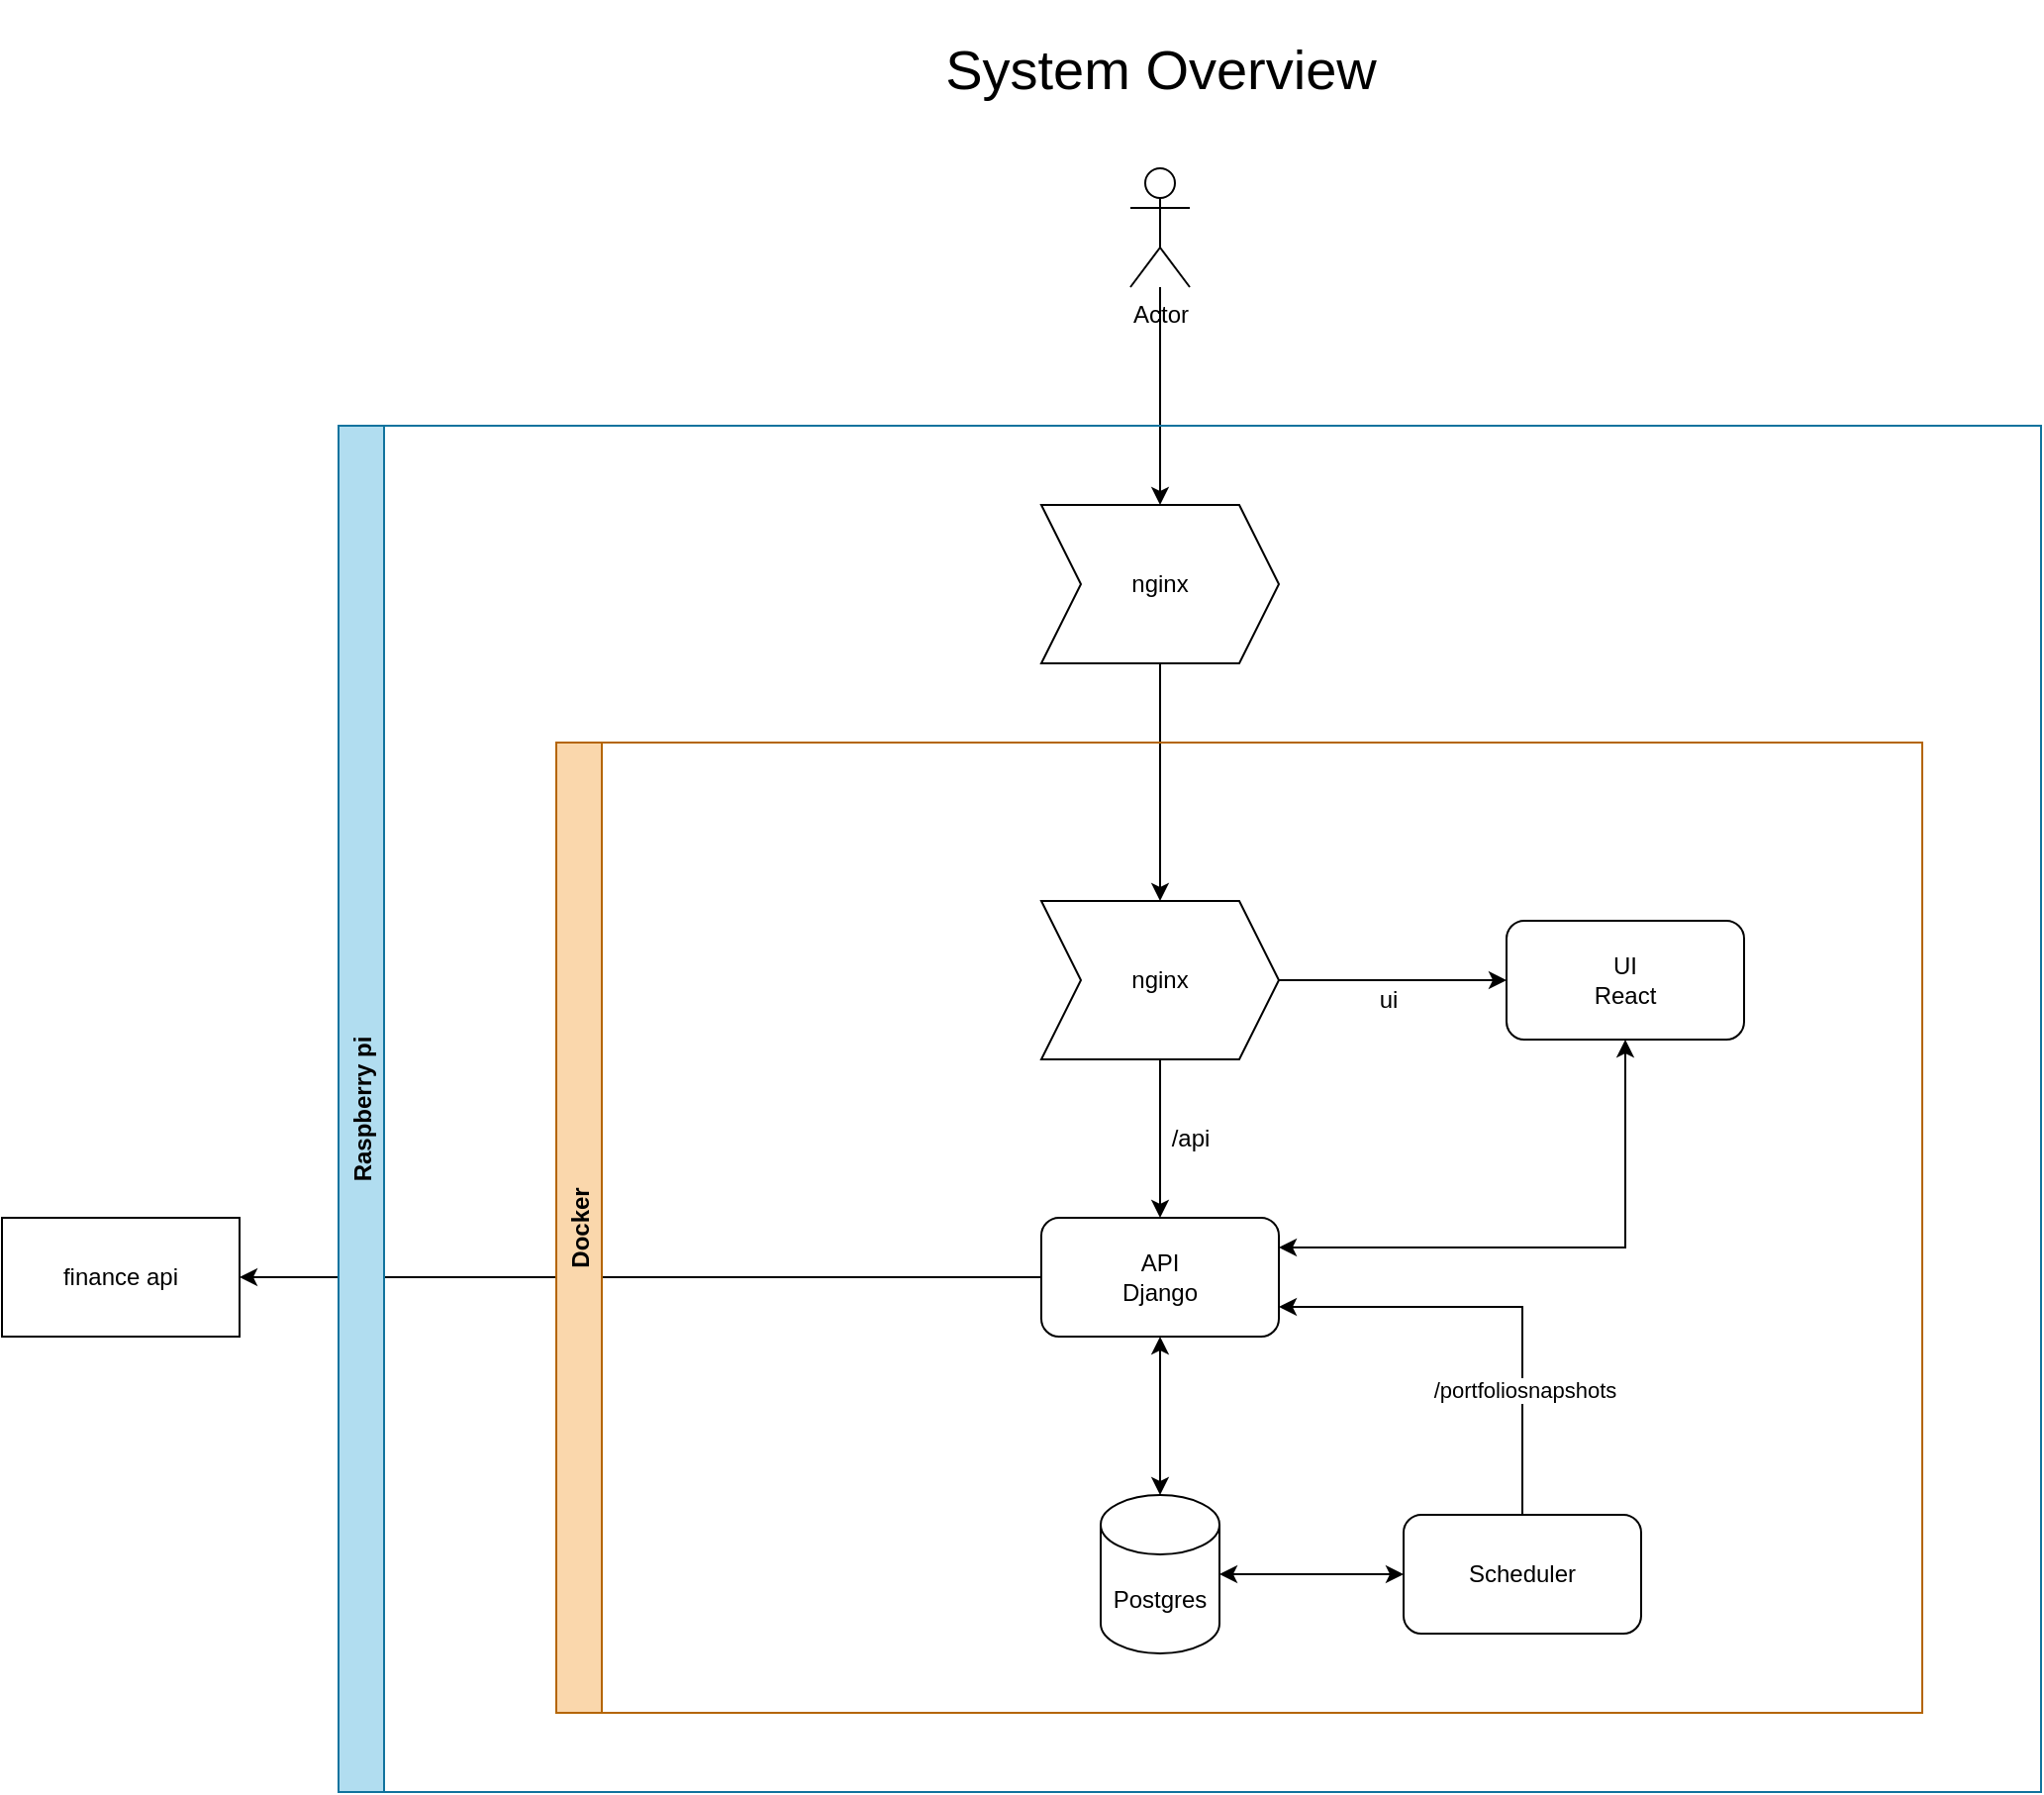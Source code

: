 <mxfile version="17.4.2" type="device"><diagram id="oIsBS27w__iItVFfS3Av" name="Page-1"><mxGraphModel dx="1835" dy="1196" grid="1" gridSize="10" guides="1" tooltips="1" connect="1" arrows="1" fold="1" page="1" pageScale="1" pageWidth="413" pageHeight="291" math="0" shadow="0"><root><mxCell id="0"/><mxCell id="1" parent="0"/><mxCell id="eSicjj2s8_FypHe1NQ5k-48" style="edgeStyle=orthogonalEdgeStyle;rounded=0;orthogonalLoop=1;jettySize=auto;html=1;startArrow=none;startFill=0;endArrow=classic;endFill=1;" parent="1" source="eSicjj2s8_FypHe1NQ5k-7" target="eSicjj2s8_FypHe1NQ5k-47" edge="1"><mxGeometry relative="1" as="geometry"/></mxCell><mxCell id="eSicjj2s8_FypHe1NQ5k-7" value="Actor" style="shape=umlActor;verticalLabelPosition=bottom;verticalAlign=top;html=1;outlineConnect=0;" parent="1" vertex="1"><mxGeometry x="262" y="-145" width="30" height="60" as="geometry"/></mxCell><mxCell id="eSicjj2s8_FypHe1NQ5k-42" style="edgeStyle=orthogonalEdgeStyle;rounded=0;orthogonalLoop=1;jettySize=auto;html=1;entryX=1;entryY=0.5;entryDx=0;entryDy=0;startArrow=none;startFill=0;endArrow=classic;endFill=1;" parent="1" source="eSicjj2s8_FypHe1NQ5k-30" target="eSicjj2s8_FypHe1NQ5k-41" edge="1"><mxGeometry relative="1" as="geometry"/></mxCell><mxCell id="eSicjj2s8_FypHe1NQ5k-40" value="Raspberry pi" style="swimlane;horizontal=0;fillColor=#b1ddf0;strokeColor=#10739e;" parent="1" vertex="1"><mxGeometry x="-138" y="-15" width="860" height="690" as="geometry"/></mxCell><mxCell id="eSicjj2s8_FypHe1NQ5k-27" value="UI&lt;br&gt;React" style="rounded=1;whiteSpace=wrap;html=1;" parent="eSicjj2s8_FypHe1NQ5k-40" vertex="1"><mxGeometry x="590" y="250" width="120" height="60" as="geometry"/></mxCell><mxCell id="eSicjj2s8_FypHe1NQ5k-50" style="edgeStyle=orthogonalEdgeStyle;rounded=0;orthogonalLoop=1;jettySize=auto;html=1;startArrow=none;startFill=0;endArrow=classic;endFill=1;" parent="eSicjj2s8_FypHe1NQ5k-40" source="eSicjj2s8_FypHe1NQ5k-47" target="eSicjj2s8_FypHe1NQ5k-49" edge="1"><mxGeometry relative="1" as="geometry"/></mxCell><mxCell id="eSicjj2s8_FypHe1NQ5k-47" value="nginx" style="shape=step;perimeter=stepPerimeter;whiteSpace=wrap;html=1;fixedSize=1;" parent="eSicjj2s8_FypHe1NQ5k-40" vertex="1"><mxGeometry x="355" y="40" width="120" height="80" as="geometry"/></mxCell><mxCell id="eSicjj2s8_FypHe1NQ5k-51" style="edgeStyle=orthogonalEdgeStyle;rounded=0;orthogonalLoop=1;jettySize=auto;html=1;entryX=0;entryY=0.5;entryDx=0;entryDy=0;startArrow=none;startFill=0;endArrow=classic;endFill=1;" parent="eSicjj2s8_FypHe1NQ5k-40" source="eSicjj2s8_FypHe1NQ5k-49" target="eSicjj2s8_FypHe1NQ5k-27" edge="1"><mxGeometry relative="1" as="geometry"/></mxCell><mxCell id="eSicjj2s8_FypHe1NQ5k-52" style="edgeStyle=orthogonalEdgeStyle;rounded=0;orthogonalLoop=1;jettySize=auto;html=1;entryX=0.5;entryY=0;entryDx=0;entryDy=0;startArrow=none;startFill=0;endArrow=classic;endFill=1;" parent="eSicjj2s8_FypHe1NQ5k-40" source="eSicjj2s8_FypHe1NQ5k-49" target="eSicjj2s8_FypHe1NQ5k-30" edge="1"><mxGeometry relative="1" as="geometry"/></mxCell><mxCell id="eSicjj2s8_FypHe1NQ5k-49" value="nginx" style="shape=step;perimeter=stepPerimeter;whiteSpace=wrap;html=1;fixedSize=1;" parent="eSicjj2s8_FypHe1NQ5k-40" vertex="1"><mxGeometry x="355" y="240" width="120" height="80" as="geometry"/></mxCell><mxCell id="eSicjj2s8_FypHe1NQ5k-30" value="API&lt;br&gt;Django" style="rounded=1;whiteSpace=wrap;html=1;" parent="eSicjj2s8_FypHe1NQ5k-40" vertex="1"><mxGeometry x="355" y="400" width="120" height="60" as="geometry"/></mxCell><mxCell id="eSicjj2s8_FypHe1NQ5k-31" value="Postgres" style="shape=cylinder3;whiteSpace=wrap;html=1;boundedLbl=1;backgroundOutline=1;size=15;" parent="eSicjj2s8_FypHe1NQ5k-40" vertex="1"><mxGeometry x="385" y="540" width="60" height="80" as="geometry"/></mxCell><mxCell id="eSicjj2s8_FypHe1NQ5k-32" style="edgeStyle=orthogonalEdgeStyle;rounded=0;orthogonalLoop=1;jettySize=auto;html=1;startArrow=classic;startFill=1;" parent="eSicjj2s8_FypHe1NQ5k-40" source="eSicjj2s8_FypHe1NQ5k-30" target="eSicjj2s8_FypHe1NQ5k-31" edge="1"><mxGeometry relative="1" as="geometry"/></mxCell><mxCell id="eSicjj2s8_FypHe1NQ5k-15" value="ui" style="text;html=1;align=center;verticalAlign=middle;resizable=0;points=[];autosize=1;strokeColor=none;fillColor=none;" parent="eSicjj2s8_FypHe1NQ5k-40" vertex="1"><mxGeometry x="520" y="280" width="20" height="20" as="geometry"/></mxCell><mxCell id="eSicjj2s8_FypHe1NQ5k-14" value="/api" style="text;html=1;align=center;verticalAlign=middle;resizable=0;points=[];autosize=1;strokeColor=none;fillColor=none;" parent="eSicjj2s8_FypHe1NQ5k-40" vertex="1"><mxGeometry x="415" y="350" width="30" height="20" as="geometry"/></mxCell><mxCell id="eSicjj2s8_FypHe1NQ5k-53" style="edgeStyle=orthogonalEdgeStyle;rounded=0;orthogonalLoop=1;jettySize=auto;html=1;startArrow=classic;startFill=1;endArrow=classic;endFill=1;entryX=0.5;entryY=1;entryDx=0;entryDy=0;" parent="eSicjj2s8_FypHe1NQ5k-40" source="eSicjj2s8_FypHe1NQ5k-30" target="eSicjj2s8_FypHe1NQ5k-27" edge="1"><mxGeometry relative="1" as="geometry"><mxPoint x="570" y="430" as="targetPoint"/><Array as="points"><mxPoint x="650" y="415"/></Array></mxGeometry></mxCell><mxCell id="eSicjj2s8_FypHe1NQ5k-54" value="Docker" style="swimlane;horizontal=0;fillColor=#fad7ac;strokeColor=#b46504;" parent="eSicjj2s8_FypHe1NQ5k-40" vertex="1"><mxGeometry x="110" y="160" width="690" height="490" as="geometry"/></mxCell><mxCell id="Z1lj13bKv4EBhCUtBOtO-1" value="Scheduler" style="rounded=1;whiteSpace=wrap;html=1;" vertex="1" parent="eSicjj2s8_FypHe1NQ5k-54"><mxGeometry x="428" y="390" width="120" height="60" as="geometry"/></mxCell><mxCell id="Z1lj13bKv4EBhCUtBOtO-2" style="edgeStyle=orthogonalEdgeStyle;rounded=0;orthogonalLoop=1;jettySize=auto;html=1;entryX=1;entryY=0.75;entryDx=0;entryDy=0;" edge="1" parent="eSicjj2s8_FypHe1NQ5k-40" source="Z1lj13bKv4EBhCUtBOtO-1" target="eSicjj2s8_FypHe1NQ5k-30"><mxGeometry relative="1" as="geometry"><Array as="points"><mxPoint x="598" y="445"/></Array></mxGeometry></mxCell><mxCell id="Z1lj13bKv4EBhCUtBOtO-3" value="/portfoliosnapshots" style="edgeLabel;html=1;align=center;verticalAlign=middle;resizable=0;points=[];" vertex="1" connectable="0" parent="Z1lj13bKv4EBhCUtBOtO-2"><mxGeometry x="-0.447" y="-1" relative="1" as="geometry"><mxPoint as="offset"/></mxGeometry></mxCell><mxCell id="Z1lj13bKv4EBhCUtBOtO-4" style="edgeStyle=orthogonalEdgeStyle;rounded=0;orthogonalLoop=1;jettySize=auto;html=1;entryX=1;entryY=0.5;entryDx=0;entryDy=0;entryPerimeter=0;startArrow=classic;startFill=1;" edge="1" parent="eSicjj2s8_FypHe1NQ5k-40" source="Z1lj13bKv4EBhCUtBOtO-1" target="eSicjj2s8_FypHe1NQ5k-31"><mxGeometry relative="1" as="geometry"/></mxCell><mxCell id="eSicjj2s8_FypHe1NQ5k-41" value="finance api" style="rounded=0;whiteSpace=wrap;html=1;" parent="1" vertex="1"><mxGeometry x="-308" y="385" width="120" height="60" as="geometry"/></mxCell><mxCell id="Z1lj13bKv4EBhCUtBOtO-5" value="System Overview" style="text;html=1;strokeColor=none;fillColor=none;align=center;verticalAlign=middle;whiteSpace=wrap;rounded=0;fontSize=28;" vertex="1" parent="1"><mxGeometry x="100.5" y="-230" width="353" height="70" as="geometry"/></mxCell></root></mxGraphModel></diagram></mxfile>